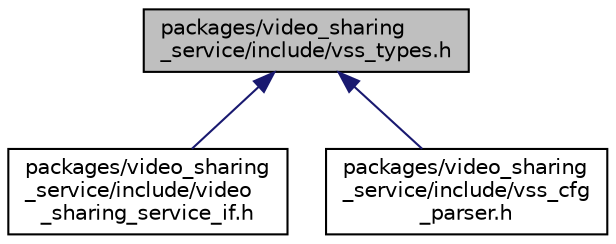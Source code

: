 digraph "packages/video_sharing_service/include/vss_types.h"
{
 // INTERACTIVE_SVG=YES
 // LATEX_PDF_SIZE
  bgcolor="transparent";
  edge [fontname="Helvetica",fontsize="10",labelfontname="Helvetica",labelfontsize="10"];
  node [fontname="Helvetica",fontsize="10",shape=record];
  Node1 [label="packages/video_sharing\l_service/include/vss_types.h",height=0.2,width=0.4,color="black", fillcolor="grey75", style="filled", fontcolor="black",tooltip=" "];
  Node1 -> Node2 [dir="back",color="midnightblue",fontsize="10",style="solid",fontname="Helvetica"];
  Node2 [label="packages/video_sharing\l_service/include/video\l_sharing_service_if.h",height=0.2,width=0.4,color="black",URL="$dd/ddb/video__sharing__service__if_8h.html",tooltip=" "];
  Node1 -> Node3 [dir="back",color="midnightblue",fontsize="10",style="solid",fontname="Helvetica"];
  Node3 [label="packages/video_sharing\l_service/include/vss_cfg\l_parser.h",height=0.2,width=0.4,color="black",URL="$d6/ded/vss__cfg__parser_8h.html",tooltip=" "];
}
